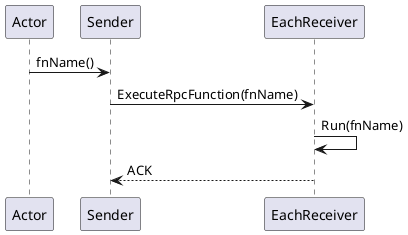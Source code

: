 @startuml
Actor -> Sender: fnName()
Sender -> EachReceiver: ExecuteRpcFunction(fnName)
EachReceiver -> EachReceiver: Run(fnName)
EachReceiver --> Sender: ACK
@enduml
